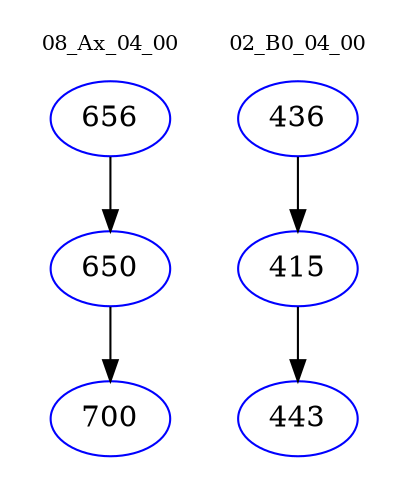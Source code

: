 digraph{
subgraph cluster_0 {
color = white
label = "08_Ax_04_00";
fontsize=10;
T0_656 [label="656", color="blue"]
T0_656 -> T0_650 [color="black"]
T0_650 [label="650", color="blue"]
T0_650 -> T0_700 [color="black"]
T0_700 [label="700", color="blue"]
}
subgraph cluster_1 {
color = white
label = "02_B0_04_00";
fontsize=10;
T1_436 [label="436", color="blue"]
T1_436 -> T1_415 [color="black"]
T1_415 [label="415", color="blue"]
T1_415 -> T1_443 [color="black"]
T1_443 [label="443", color="blue"]
}
}
